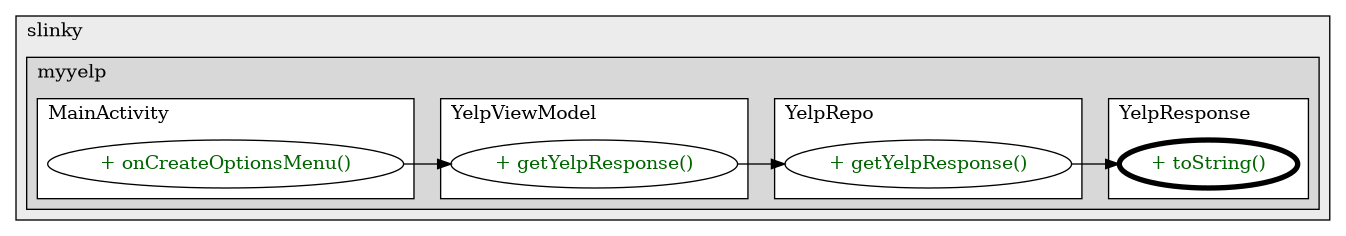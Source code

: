 @startuml

/' diagram meta data start
config=CallConfiguration;
{
  "rootMethod": "com.slinky.myyelp.yelp_api.YelpResponse#toString()",
  "projectClassification": {
    "searchMode": "OpenProject", // OpenProject, AllProjects
    "includedProjects": "",
    "pathEndKeywords": "*.impl",
    "isClientPath": "",
    "isClientName": "",
    "isTestPath": "",
    "isTestName": "",
    "isMappingPath": "",
    "isMappingName": "",
    "isDataAccessPath": "",
    "isDataAccessName": "",
    "isDataStructurePath": "",
    "isDataStructureName": "",
    "isInterfaceStructuresPath": "",
    "isInterfaceStructuresName": "",
    "isEntryPointPath": "",
    "isEntryPointName": "",
    "treatFinalFieldsAsMandatory": false
  },
  "graphRestriction": {
    "classPackageExcludeFilter": "",
    "classPackageIncludeFilter": "",
    "classNameExcludeFilter": "",
    "classNameIncludeFilter": "",
    "methodNameExcludeFilter": "",
    "methodNameIncludeFilter": "",
    "removeByInheritance": "", // inheritance/annotation based filtering is done in a second step
    "removeByAnnotation": "",
    "removeByClassPackage": "", // cleanup the graph after inheritance/annotation based filtering is done
    "removeByClassName": "",
    "cutMappings": false,
    "cutEnum": true,
    "cutTests": true,
    "cutClient": true,
    "cutDataAccess": true,
    "cutInterfaceStructures": true,
    "cutDataStructures": true,
    "cutGetterAndSetter": true,
    "cutConstructors": true
  },
  "graphTraversal": {
    "forwardDepth": 3,
    "backwardDepth": 3,
    "classPackageExcludeFilter": "",
    "classPackageIncludeFilter": "",
    "classNameExcludeFilter": "",
    "classNameIncludeFilter": "",
    "methodNameExcludeFilter": "",
    "methodNameIncludeFilter": "",
    "hideMappings": false,
    "hideDataStructures": false,
    "hidePrivateMethods": true,
    "hideInterfaceCalls": true, // indirection: implementation -> interface (is hidden) -> implementation
    "onlyShowApplicationEntryPoints": false, // root node is included
    "useMethodCallsForStructureDiagram": "ForwardOnly" // ForwardOnly, BothDirections, No
  },
  "details": {
    "aggregation": "GroupByClass", // ByClass, GroupByClass, None
    "showMethodParametersTypes": false,
    "showMethodParametersNames": false,
    "showMethodReturnType": false,
    "showPackageLevels": 2,
    "showCallOrder": false,
    "edgeMode": "MethodsOnly", // TypesOnly, MethodsOnly, TypesAndMethods, MethodsAndDirectTypeUsage
    "showDetailedClassStructure": false
  },
  "rootClass": "com.slinky.myyelp.yelp_api.YelpResponse",
  "extensionCallbackMethod": "" // qualified.class.name#methodName - signature: public static String method(String)
}
diagram meta data end '/



digraph g {
    rankdir="LR"
    splines=polyline
    

'nodes 
subgraph cluster_899637460 { 
   	label=slinky
	labeljust=l
	fillcolor="#ececec"
	style=filled
   
   subgraph cluster_1049444802 { 
   	label=myyelp
	labeljust=l
	fillcolor="#d8d8d8"
	style=filled
   
   subgraph cluster_1931654655 { 
   	label=YelpRepo
	labeljust=l
	fillcolor=white
	style=filled
   
   YelpRepo1716960111XXXgetYelpResponse406701772[
	label="+ getYelpResponse()"
	style=filled
	fillcolor=white
	tooltip="YelpRepo

null"
	fontcolor=darkgreen
];
} 

subgraph cluster_2134107415 { 
   	label=YelpViewModel
	labeljust=l
	fillcolor=white
	style=filled
   
   YelpViewModel1716960111XXXgetYelpResponse1808118735[
	label="+ getYelpResponse()"
	style=filled
	fillcolor=white
	tooltip="YelpViewModel

null"
	fontcolor=darkgreen
];
} 

subgraph cluster_410223173 { 
   	label=MainActivity
	labeljust=l
	fillcolor=white
	style=filled
   
   MainActivity1716960111XXXonCreateOptionsMenu2394495[
	label="+ onCreateOptionsMenu()"
	style=filled
	fillcolor=white
	tooltip="MainActivity

null"
	fontcolor=darkgreen
];
} 

subgraph cluster_52300137 { 
   	label=YelpResponse
	labeljust=l
	fillcolor=white
	style=filled
   
   YelpResponse1867393960XXXtoString0[
	label="+ toString()"
	style=filled
	fillcolor=white
	tooltip="YelpResponse

null"
	penwidth=4
	fontcolor=darkgreen
];
} 
} 
} 

'edges    
MainActivity1716960111XXXonCreateOptionsMenu2394495 -> YelpViewModel1716960111XXXgetYelpResponse1808118735;
YelpRepo1716960111XXXgetYelpResponse406701772 -> YelpResponse1867393960XXXtoString0;
YelpViewModel1716960111XXXgetYelpResponse1808118735 -> YelpRepo1716960111XXXgetYelpResponse406701772;
    
}
@enduml